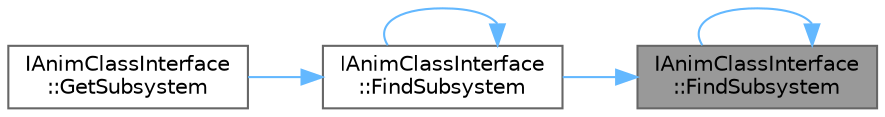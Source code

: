 digraph "IAnimClassInterface::FindSubsystem"
{
 // INTERACTIVE_SVG=YES
 // LATEX_PDF_SIZE
  bgcolor="transparent";
  edge [fontname=Helvetica,fontsize=10,labelfontname=Helvetica,labelfontsize=10];
  node [fontname=Helvetica,fontsize=10,shape=box,height=0.2,width=0.4];
  rankdir="RL";
  Node1 [id="Node000001",label="IAnimClassInterface\l::FindSubsystem",height=0.2,width=0.4,color="gray40", fillcolor="grey60", style="filled", fontcolor="black",tooltip=" "];
  Node1 -> Node2 [id="edge1_Node000001_Node000002",dir="back",color="steelblue1",style="solid",tooltip=" "];
  Node2 [id="Node000002",label="IAnimClassInterface\l::FindSubsystem",height=0.2,width=0.4,color="grey40", fillcolor="white", style="filled",URL="$de/d23/classIAnimClassInterface.html#a07f3165f64023ccd59bc8b38e0657915",tooltip=" "];
  Node2 -> Node2 [id="edge2_Node000002_Node000002",dir="back",color="steelblue1",style="solid",tooltip=" "];
  Node2 -> Node3 [id="edge3_Node000002_Node000003",dir="back",color="steelblue1",style="solid",tooltip=" "];
  Node3 [id="Node000003",label="IAnimClassInterface\l::GetSubsystem",height=0.2,width=0.4,color="grey40", fillcolor="white", style="filled",URL="$de/d23/classIAnimClassInterface.html#ace2649d5e97dec2033139a13e4c0738d",tooltip=" "];
  Node1 -> Node1 [id="edge4_Node000001_Node000001",dir="back",color="steelblue1",style="solid",tooltip=" "];
}
